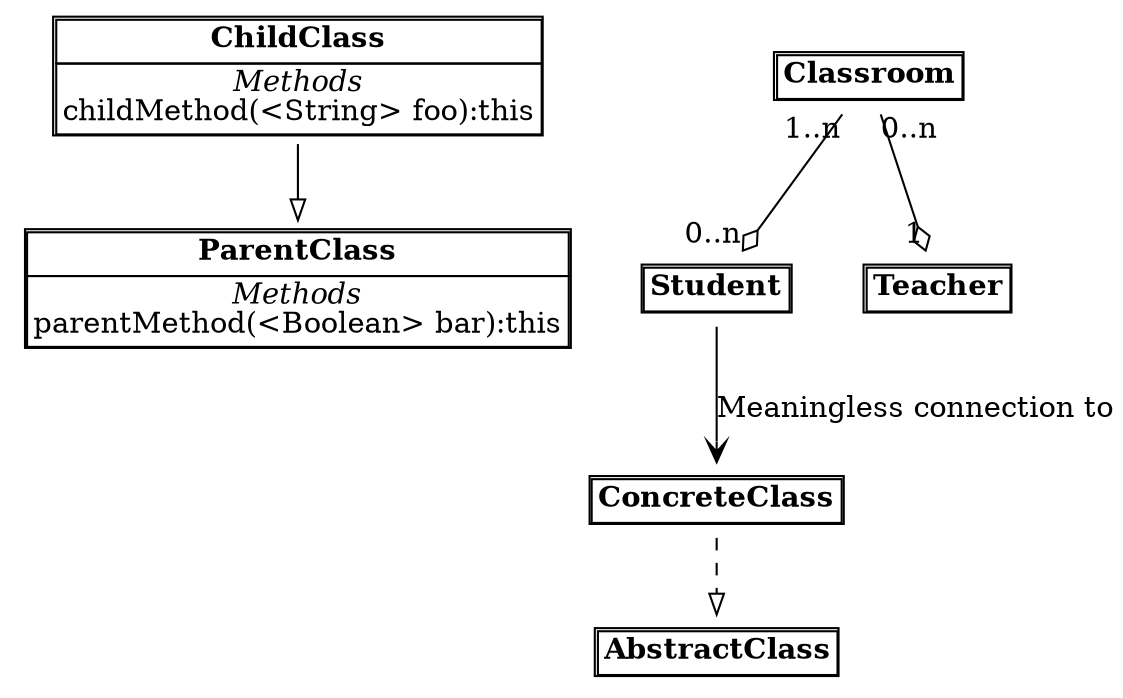 digraph ClassDiagram {
	node [shape=plaintext]
	edge [arrowhead=empty];

"ChildClass" [ label = <<TABLE CELLSPACING="0">
	<TR><TD><B>ChildClass</B></TD></TR>
	<TR><TD><I>Methods</I><BR/>
childMethod(&lt;String&gt; foo):this
<BR align="left" />

</TD></TR>


</TABLE>>]

	"ChildClass" -> "ParentClass"

"ParentClass" [ label = <<TABLE CELLSPACING="0">
	<TR><TD><B>ParentClass</B></TD></TR>
	<TR><TD><I>Methods</I><BR/>
parentMethod(&lt;Boolean&gt; bar):this
<BR align="left" />

</TD></TR>


</TABLE>>]


"ConcreteClass" [ label = <<TABLE CELLSPACING="0">
	<TR><TD><B>ConcreteClass</B></TD></TR>
	
</TABLE>>]


"ConcreteClass" -> "AbstractClass" [
arrowhead=empty, style=dashed



]
"AbstractClass" [ label = <<TABLE CELLSPACING="0">
	<TR><TD><B>AbstractClass</B></TD></TR>
	
</TABLE>>]


"Student" [ label = <<TABLE CELLSPACING="0">
	<TR><TD><B>Student</B></TD></TR>
	
</TABLE>>]


"Student" -> "ConcreteClass" [
arrowhead = open


, label="Meaningless connection to"
]
"Teacher" [ label = <<TABLE CELLSPACING="0">
	<TR><TD><B>Teacher</B></TD></TR>
	
</TABLE>>]


"Classroom" [ label = <<TABLE CELLSPACING="0">
	<TR><TD><B>Classroom</B></TD></TR>
	
</TABLE>>]


"Classroom" -> "Student" [
arrowhead=odiamond
, headlabel="0..n"
, taillabel="1..n"

]
"Classroom" -> "Teacher" [
arrowhead=odiamond
, headlabel="1"
, taillabel="0..n"

]


}
